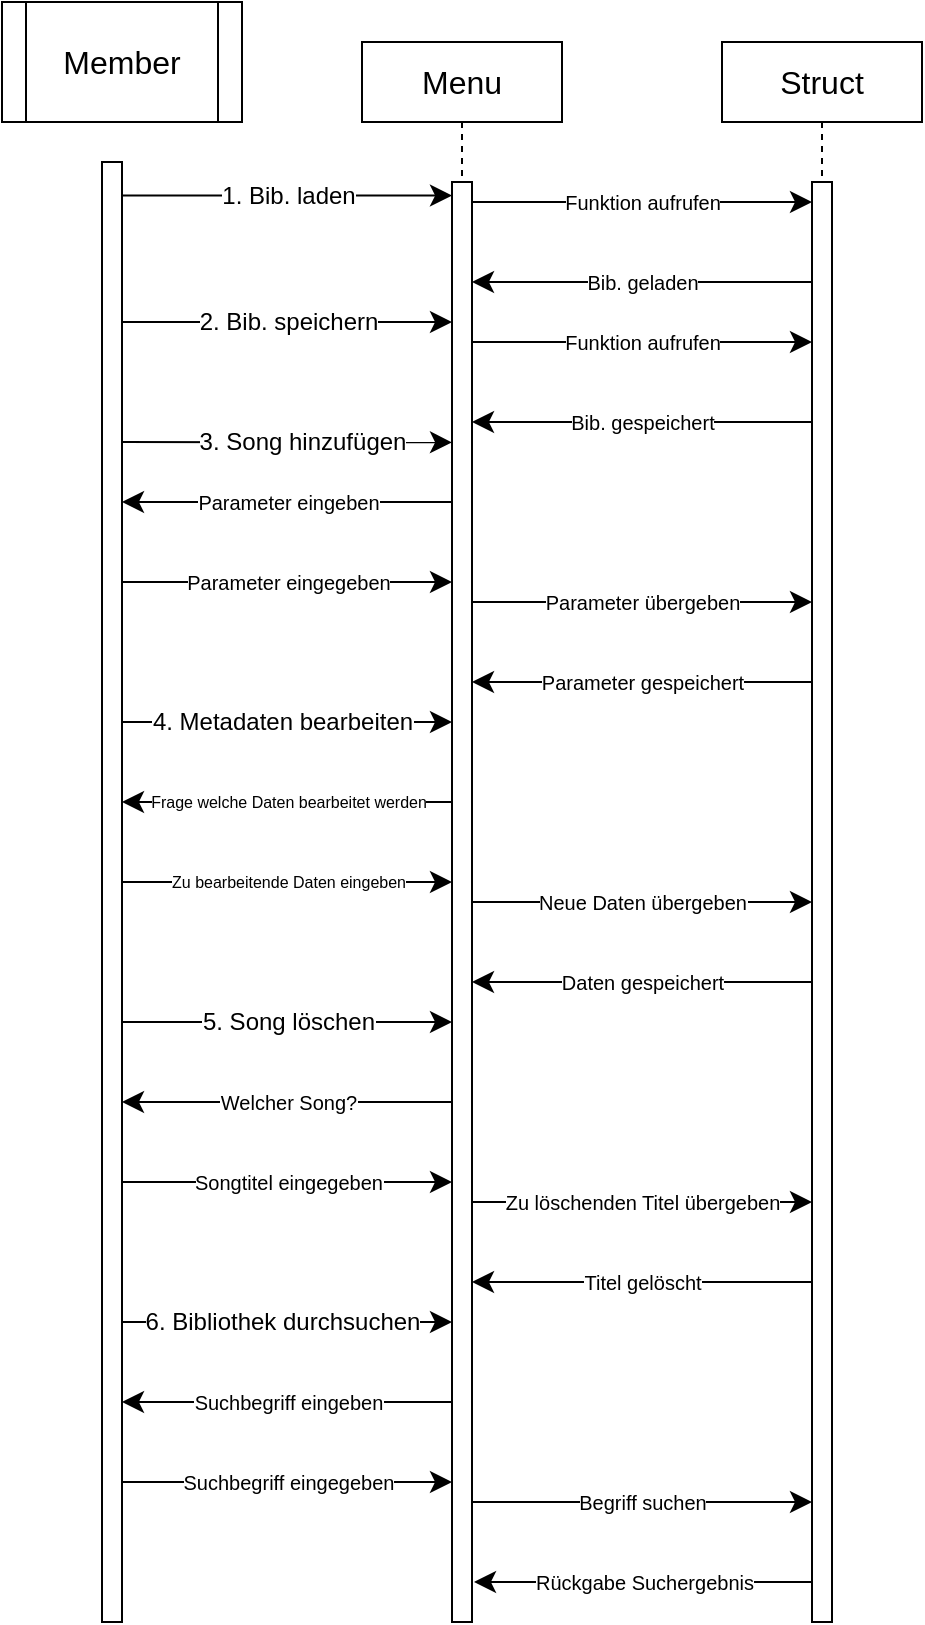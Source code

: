 <mxfile version="22.1.18" type="github">
  <diagram name="Page-1" id="2YBvvXClWsGukQMizWep">
    <mxGraphModel dx="1211" dy="722" grid="1" gridSize="10" guides="1" tooltips="1" connect="1" arrows="1" fold="1" page="1" pageScale="1" pageWidth="850" pageHeight="1100" math="0" shadow="0">
      <root>
        <mxCell id="0" />
        <mxCell id="1" parent="0" />
        <mxCell id="VWB2yuzXGD5sFF1-zxoG-4" value="" style="whiteSpace=wrap;html=1;fontSize=16;" vertex="1" parent="1">
          <mxGeometry x="90" y="100" width="10" height="730" as="geometry" />
        </mxCell>
        <mxCell id="VWB2yuzXGD5sFF1-zxoG-6" value="Member" style="shape=process;whiteSpace=wrap;html=1;backgroundOutline=1;fontSize=16;" vertex="1" parent="1">
          <mxGeometry x="40" y="20" width="120" height="60" as="geometry" />
        </mxCell>
        <mxCell id="VWB2yuzXGD5sFF1-zxoG-11" value="Menu" style="shape=umlLifeline;perimeter=lifelinePerimeter;whiteSpace=wrap;html=1;container=0;dropTarget=0;collapsible=0;recursiveResize=0;outlineConnect=0;portConstraint=eastwest;newEdgeStyle={&quot;edgeStyle&quot;:&quot;elbowEdgeStyle&quot;,&quot;elbow&quot;:&quot;vertical&quot;,&quot;curved&quot;:0,&quot;rounded&quot;:0};fontSize=16;" vertex="1" parent="1">
          <mxGeometry x="220" y="40" width="100" height="790" as="geometry" />
        </mxCell>
        <mxCell id="VWB2yuzXGD5sFF1-zxoG-12" value="" style="html=1;points=[];perimeter=orthogonalPerimeter;outlineConnect=0;targetShapes=umlLifeline;portConstraint=eastwest;newEdgeStyle={&quot;edgeStyle&quot;:&quot;elbowEdgeStyle&quot;,&quot;elbow&quot;:&quot;vertical&quot;,&quot;curved&quot;:0,&quot;rounded&quot;:0};fontSize=16;" vertex="1" parent="VWB2yuzXGD5sFF1-zxoG-11">
          <mxGeometry x="45" y="70" width="10" height="720" as="geometry" />
        </mxCell>
        <mxCell id="VWB2yuzXGD5sFF1-zxoG-15" value="Struct" style="shape=umlLifeline;perimeter=lifelinePerimeter;whiteSpace=wrap;html=1;container=0;dropTarget=0;collapsible=0;recursiveResize=0;outlineConnect=0;portConstraint=eastwest;newEdgeStyle={&quot;edgeStyle&quot;:&quot;elbowEdgeStyle&quot;,&quot;elbow&quot;:&quot;vertical&quot;,&quot;curved&quot;:0,&quot;rounded&quot;:0};fontSize=16;" vertex="1" parent="1">
          <mxGeometry x="400" y="40" width="100" height="790" as="geometry" />
        </mxCell>
        <mxCell id="VWB2yuzXGD5sFF1-zxoG-16" value="" style="html=1;points=[];perimeter=orthogonalPerimeter;outlineConnect=0;targetShapes=umlLifeline;portConstraint=eastwest;newEdgeStyle={&quot;edgeStyle&quot;:&quot;elbowEdgeStyle&quot;,&quot;elbow&quot;:&quot;vertical&quot;,&quot;curved&quot;:0,&quot;rounded&quot;:0};fontSize=16;" vertex="1" parent="VWB2yuzXGD5sFF1-zxoG-15">
          <mxGeometry x="45" y="70" width="10" height="720" as="geometry" />
        </mxCell>
        <mxCell id="VWB2yuzXGD5sFF1-zxoG-22" value="3. Song hinzufügen" style="edgeStyle=none;orthogonalLoop=1;jettySize=auto;html=1;rounded=0;fontSize=12;startSize=8;endSize=8;curved=1;exitX=1;exitY=0.433;exitDx=0;exitDy=0;exitPerimeter=0;" edge="1" parent="1">
          <mxGeometry x="0.091" width="140" relative="1" as="geometry">
            <mxPoint x="100" y="240.0" as="sourcePoint" />
            <mxPoint x="265" y="240.2" as="targetPoint" />
            <Array as="points">
              <mxPoint x="190" y="240" />
            </Array>
            <mxPoint as="offset" />
          </mxGeometry>
        </mxCell>
        <mxCell id="VWB2yuzXGD5sFF1-zxoG-23" value="Funktion aufrufen" style="edgeStyle=none;orthogonalLoop=1;jettySize=auto;html=1;rounded=0;fontSize=10;startSize=8;endSize=8;curved=1;" edge="1" parent="1" source="VWB2yuzXGD5sFF1-zxoG-12" target="VWB2yuzXGD5sFF1-zxoG-16">
          <mxGeometry width="140" relative="1" as="geometry">
            <mxPoint x="280" y="189.75" as="sourcePoint" />
            <mxPoint x="440" y="190" as="targetPoint" />
            <Array as="points">
              <mxPoint x="360" y="190" />
            </Array>
          </mxGeometry>
        </mxCell>
        <mxCell id="VWB2yuzXGD5sFF1-zxoG-24" value="Bib. gespeichert" style="edgeStyle=none;orthogonalLoop=1;jettySize=auto;html=1;rounded=0;fontSize=10;startSize=8;endSize=8;curved=1;" edge="1" parent="1" source="VWB2yuzXGD5sFF1-zxoG-16" target="VWB2yuzXGD5sFF1-zxoG-12">
          <mxGeometry width="140" relative="1" as="geometry">
            <mxPoint x="290" y="210" as="sourcePoint" />
            <mxPoint x="430" y="210" as="targetPoint" />
            <Array as="points">
              <mxPoint x="360" y="230" />
            </Array>
          </mxGeometry>
        </mxCell>
        <mxCell id="VWB2yuzXGD5sFF1-zxoG-25" value="5. Song löschen" style="edgeStyle=none;orthogonalLoop=1;jettySize=auto;html=1;rounded=0;fontSize=12;startSize=8;endSize=8;curved=1;" edge="1" parent="1">
          <mxGeometry width="140" relative="1" as="geometry">
            <mxPoint x="100" y="530" as="sourcePoint" />
            <mxPoint x="265" y="530" as="targetPoint" />
            <Array as="points" />
          </mxGeometry>
        </mxCell>
        <mxCell id="VWB2yuzXGD5sFF1-zxoG-26" value="Parameter eingeben" style="edgeStyle=none;orthogonalLoop=1;jettySize=auto;html=1;rounded=0;fontSize=10;startSize=8;endSize=8;curved=1;entryX=1;entryY=0.267;entryDx=0;entryDy=0;entryPerimeter=0;" edge="1" parent="1">
          <mxGeometry width="140" relative="1" as="geometry">
            <mxPoint x="265" y="270.0" as="sourcePoint" />
            <mxPoint x="100" y="270.0" as="targetPoint" />
            <Array as="points" />
          </mxGeometry>
        </mxCell>
        <mxCell id="VWB2yuzXGD5sFF1-zxoG-27" value="Parameter gespeichert" style="edgeStyle=none;orthogonalLoop=1;jettySize=auto;html=1;rounded=0;fontSize=10;startSize=8;endSize=8;curved=1;" edge="1" parent="1">
          <mxGeometry width="140" relative="1" as="geometry">
            <mxPoint x="445.0" y="360.0" as="sourcePoint" />
            <mxPoint x="275" y="360" as="targetPoint" />
            <Array as="points" />
          </mxGeometry>
        </mxCell>
        <mxCell id="VWB2yuzXGD5sFF1-zxoG-28" value="4. Metadaten bearbeiten" style="edgeStyle=none;orthogonalLoop=1;jettySize=auto;html=1;rounded=0;fontSize=12;startSize=8;endSize=8;curved=1;" edge="1" parent="1">
          <mxGeometry x="-0.03" width="140" relative="1" as="geometry">
            <mxPoint x="100" y="380" as="sourcePoint" />
            <mxPoint x="265" y="380" as="targetPoint" />
            <Array as="points" />
            <mxPoint as="offset" />
          </mxGeometry>
        </mxCell>
        <mxCell id="VWB2yuzXGD5sFF1-zxoG-29" value="2. Bib. speichern" style="edgeStyle=none;orthogonalLoop=1;jettySize=auto;html=1;rounded=0;fontSize=12;startSize=8;endSize=8;curved=1;exitX=1;exitY=0.577;exitDx=0;exitDy=0;exitPerimeter=0;" edge="1" parent="1">
          <mxGeometry width="140" relative="1" as="geometry">
            <mxPoint x="100" y="180" as="sourcePoint" />
            <mxPoint x="265" y="180" as="targetPoint" />
            <Array as="points" />
          </mxGeometry>
        </mxCell>
        <mxCell id="VWB2yuzXGD5sFF1-zxoG-30" value="6. Bibliothek durchsuchen" style="edgeStyle=none;orthogonalLoop=1;jettySize=auto;html=1;rounded=0;fontSize=12;startSize=8;endSize=8;curved=1;" edge="1" parent="1">
          <mxGeometry x="-0.03" width="140" relative="1" as="geometry">
            <mxPoint x="100" y="680" as="sourcePoint" />
            <mxPoint x="265" y="680" as="targetPoint" />
            <Array as="points">
              <mxPoint x="200" y="680" />
            </Array>
            <mxPoint as="offset" />
          </mxGeometry>
        </mxCell>
        <mxCell id="VWB2yuzXGD5sFF1-zxoG-32" value="Zu bearbeitende Daten eingeben" style="edgeStyle=none;orthogonalLoop=1;jettySize=auto;html=1;rounded=0;fontSize=8;startSize=8;endSize=8;curved=1;" edge="1" parent="1" target="VWB2yuzXGD5sFF1-zxoG-12">
          <mxGeometry width="140" relative="1" as="geometry">
            <mxPoint x="100" y="460" as="sourcePoint" />
            <mxPoint x="250" y="460" as="targetPoint" />
            <Array as="points" />
          </mxGeometry>
        </mxCell>
        <mxCell id="VWB2yuzXGD5sFF1-zxoG-33" value="Frage welche Daten bearbeitet werden" style="edgeStyle=none;orthogonalLoop=1;jettySize=auto;html=1;rounded=0;fontSize=8;startSize=8;endSize=8;curved=1;" edge="1" parent="1" source="VWB2yuzXGD5sFF1-zxoG-12">
          <mxGeometry width="140" relative="1" as="geometry">
            <mxPoint x="250" y="420" as="sourcePoint" />
            <mxPoint x="100" y="420" as="targetPoint" />
            <Array as="points" />
          </mxGeometry>
        </mxCell>
        <mxCell id="VWB2yuzXGD5sFF1-zxoG-35" value="Neue Daten übergeben" style="edgeStyle=none;orthogonalLoop=1;jettySize=auto;html=1;rounded=0;fontSize=10;startSize=8;endSize=8;curved=1;" edge="1" parent="1">
          <mxGeometry width="140" relative="1" as="geometry">
            <mxPoint x="275" y="470" as="sourcePoint" />
            <mxPoint x="445" y="470" as="targetPoint" />
            <Array as="points" />
          </mxGeometry>
        </mxCell>
        <mxCell id="VWB2yuzXGD5sFF1-zxoG-36" value="Daten gespeichert" style="edgeStyle=none;orthogonalLoop=1;jettySize=auto;html=1;rounded=0;fontSize=10;startSize=8;endSize=8;curved=1;" edge="1" parent="1">
          <mxGeometry width="140" relative="1" as="geometry">
            <mxPoint x="445" y="510" as="sourcePoint" />
            <mxPoint x="275" y="510" as="targetPoint" />
            <Array as="points" />
          </mxGeometry>
        </mxCell>
        <mxCell id="VWB2yuzXGD5sFF1-zxoG-37" value="Zu löschenden Titel übergeben" style="edgeStyle=none;orthogonalLoop=1;jettySize=auto;html=1;rounded=0;fontSize=10;startSize=8;endSize=8;curved=1;" edge="1" parent="1">
          <mxGeometry width="140" relative="1" as="geometry">
            <mxPoint x="275" y="620" as="sourcePoint" />
            <mxPoint x="445" y="620" as="targetPoint" />
            <Array as="points" />
          </mxGeometry>
        </mxCell>
        <mxCell id="VWB2yuzXGD5sFF1-zxoG-38" value="Titel gelöscht" style="edgeStyle=none;orthogonalLoop=1;jettySize=auto;html=1;rounded=0;fontSize=10;startSize=8;endSize=8;curved=1;" edge="1" parent="1">
          <mxGeometry width="140" relative="1" as="geometry">
            <mxPoint x="445" y="660" as="sourcePoint" />
            <mxPoint x="275" y="660" as="targetPoint" />
            <Array as="points" />
          </mxGeometry>
        </mxCell>
        <mxCell id="VWB2yuzXGD5sFF1-zxoG-47" value="1. Bib. laden" style="edgeStyle=none;orthogonalLoop=1;jettySize=auto;html=1;rounded=0;fontSize=12;startSize=8;endSize=8;curved=1;exitX=1;exitY=0.023;exitDx=0;exitDy=0;exitPerimeter=0;" edge="1" parent="1" source="VWB2yuzXGD5sFF1-zxoG-4" target="VWB2yuzXGD5sFF1-zxoG-12">
          <mxGeometry width="140" relative="1" as="geometry">
            <mxPoint x="110" y="110" as="sourcePoint" />
            <mxPoint x="250" y="110" as="targetPoint" />
            <Array as="points" />
          </mxGeometry>
        </mxCell>
        <mxCell id="VWB2yuzXGD5sFF1-zxoG-48" value="Funktion aufrufen" style="edgeStyle=none;orthogonalLoop=1;jettySize=auto;html=1;rounded=0;fontSize=10;startSize=8;endSize=8;curved=1;" edge="1" parent="1">
          <mxGeometry width="140" relative="1" as="geometry">
            <mxPoint x="275" y="120" as="sourcePoint" />
            <mxPoint x="445" y="120" as="targetPoint" />
            <Array as="points" />
          </mxGeometry>
        </mxCell>
        <mxCell id="VWB2yuzXGD5sFF1-zxoG-49" value="Bib. geladen" style="edgeStyle=none;orthogonalLoop=1;jettySize=auto;html=1;rounded=0;fontSize=10;startSize=8;endSize=8;curved=1;" edge="1" parent="1">
          <mxGeometry width="140" relative="1" as="geometry">
            <mxPoint x="445" y="160" as="sourcePoint" />
            <mxPoint x="275" y="160" as="targetPoint" />
            <Array as="points" />
          </mxGeometry>
        </mxCell>
        <mxCell id="VWB2yuzXGD5sFF1-zxoG-53" value="Parameter eingegeben" style="edgeStyle=none;orthogonalLoop=1;jettySize=auto;html=1;rounded=0;fontSize=10;startSize=8;endSize=8;curved=1;" edge="1" parent="1" target="VWB2yuzXGD5sFF1-zxoG-12">
          <mxGeometry width="140" relative="1" as="geometry">
            <mxPoint x="100" y="310" as="sourcePoint" />
            <mxPoint x="240" y="310" as="targetPoint" />
            <Array as="points" />
          </mxGeometry>
        </mxCell>
        <mxCell id="VWB2yuzXGD5sFF1-zxoG-54" value="Parameter übergeben" style="edgeStyle=none;orthogonalLoop=1;jettySize=auto;html=1;rounded=0;fontSize=10;startSize=8;endSize=8;curved=1;" edge="1" parent="1">
          <mxGeometry width="140" relative="1" as="geometry">
            <mxPoint x="275" y="320" as="sourcePoint" />
            <mxPoint x="445" y="320" as="targetPoint" />
            <Array as="points" />
          </mxGeometry>
        </mxCell>
        <mxCell id="VWB2yuzXGD5sFF1-zxoG-55" value="Songtitel eingegeben" style="edgeStyle=none;orthogonalLoop=1;jettySize=auto;html=1;rounded=0;fontSize=10;startSize=8;endSize=8;curved=1;" edge="1" parent="1">
          <mxGeometry width="140" relative="1" as="geometry">
            <mxPoint x="100" y="610" as="sourcePoint" />
            <mxPoint x="265" y="610" as="targetPoint" />
            <Array as="points" />
          </mxGeometry>
        </mxCell>
        <mxCell id="VWB2yuzXGD5sFF1-zxoG-56" value="Welcher Song?" style="edgeStyle=none;orthogonalLoop=1;jettySize=auto;html=1;rounded=0;fontSize=10;startSize=8;endSize=8;curved=1;" edge="1" parent="1">
          <mxGeometry width="140" relative="1" as="geometry">
            <mxPoint x="265" y="570" as="sourcePoint" />
            <mxPoint x="100" y="570" as="targetPoint" />
            <Array as="points" />
          </mxGeometry>
        </mxCell>
        <mxCell id="VWB2yuzXGD5sFF1-zxoG-58" value="Suchbegriff eingegeben" style="edgeStyle=none;orthogonalLoop=1;jettySize=auto;html=1;rounded=0;fontSize=10;startSize=8;endSize=8;curved=1;" edge="1" parent="1">
          <mxGeometry width="140" relative="1" as="geometry">
            <mxPoint x="100" y="760" as="sourcePoint" />
            <mxPoint x="265" y="760" as="targetPoint" />
            <Array as="points" />
          </mxGeometry>
        </mxCell>
        <mxCell id="VWB2yuzXGD5sFF1-zxoG-59" value="Suchbegriff eingeben" style="edgeStyle=none;orthogonalLoop=1;jettySize=auto;html=1;rounded=0;fontSize=10;startSize=8;endSize=8;curved=1;" edge="1" parent="1">
          <mxGeometry width="140" relative="1" as="geometry">
            <mxPoint x="265" y="720" as="sourcePoint" />
            <mxPoint x="100" y="720" as="targetPoint" />
            <Array as="points" />
          </mxGeometry>
        </mxCell>
        <mxCell id="VWB2yuzXGD5sFF1-zxoG-60" value="Begriff suchen" style="edgeStyle=none;orthogonalLoop=1;jettySize=auto;html=1;rounded=0;fontSize=10;startSize=8;endSize=8;curved=1;" edge="1" parent="1">
          <mxGeometry width="140" relative="1" as="geometry">
            <mxPoint x="275" y="770" as="sourcePoint" />
            <mxPoint x="445" y="770" as="targetPoint" />
            <Array as="points" />
            <mxPoint as="offset" />
          </mxGeometry>
        </mxCell>
        <mxCell id="VWB2yuzXGD5sFF1-zxoG-61" value="Rückgabe Suchergebnis" style="edgeStyle=none;orthogonalLoop=1;jettySize=auto;html=1;rounded=0;fontSize=10;startSize=8;endSize=8;curved=1;" edge="1" parent="1" source="VWB2yuzXGD5sFF1-zxoG-16">
          <mxGeometry width="140" relative="1" as="geometry">
            <mxPoint x="440" y="810" as="sourcePoint" />
            <mxPoint x="276" y="810" as="targetPoint" />
            <Array as="points" />
          </mxGeometry>
        </mxCell>
      </root>
    </mxGraphModel>
  </diagram>
</mxfile>
